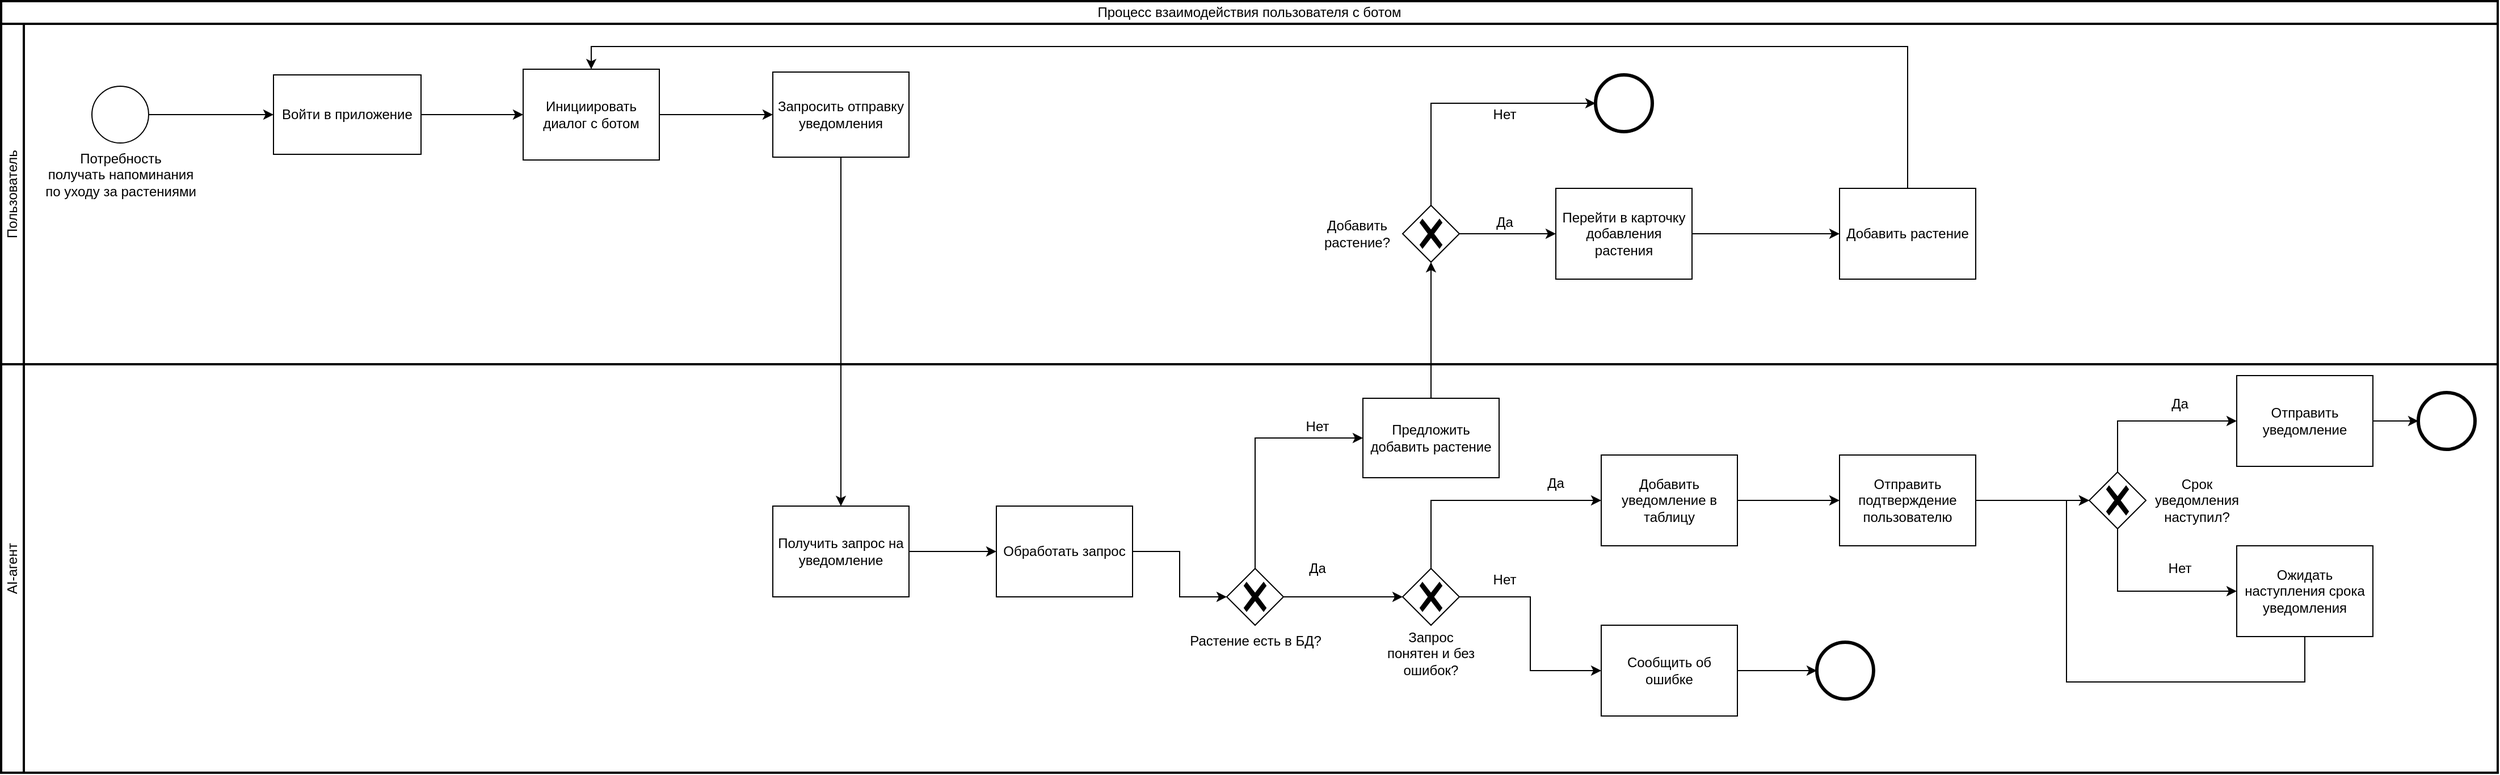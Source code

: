 <mxfile version="28.0.7">
  <diagram name="Страница — 1" id="NA3BVg85IGSfQwxQjvxF">
    <mxGraphModel dx="2722" dy="2127" grid="1" gridSize="10" guides="1" tooltips="1" connect="1" arrows="1" fold="1" page="1" pageScale="1" pageWidth="827" pageHeight="1169" math="0" shadow="0">
      <root>
        <mxCell id="0" />
        <mxCell id="1" parent="0" />
        <mxCell id="JyCHwe7BsAMhI3vTmwrP-1" value="Процесс взаимодействия пользователя с ботом" style="swimlane;html=1;startSize=20;fontStyle=0;collapsible=0;horizontal=1;swimlaneLine=1;strokeWidth=2;swimlaneFillColor=#ffffff;whiteSpace=wrap;" vertex="1" parent="1">
          <mxGeometry x="-50" y="-30" width="2200" height="680" as="geometry" />
        </mxCell>
        <mxCell id="JyCHwe7BsAMhI3vTmwrP-2" value="AI-агент" style="swimlane;html=1;startSize=20;fontStyle=0;collapsible=0;horizontal=0;swimlaneLine=1;swimlaneFillColor=#ffffff;strokeWidth=2;whiteSpace=wrap;" vertex="1" parent="JyCHwe7BsAMhI3vTmwrP-1">
          <mxGeometry y="320" width="2200" height="360" as="geometry" />
        </mxCell>
        <mxCell id="JyCHwe7BsAMhI3vTmwrP-3" value="Получить запрос на уведомление" style="points=[[0.25,0,0],[0.5,0,0],[0.75,0,0],[1,0.25,0],[1,0.5,0],[1,0.75,0],[0.75,1,0],[0.5,1,0],[0.25,1,0],[0,0.75,0],[0,0.5,0],[0,0.25,0]];shape=mxgraph.bpmn.task2;whiteSpace=wrap;rectStyle=rounded;size=10;html=1;container=1;expand=0;collapsible=0;taskMarker=abstract;" vertex="1" parent="JyCHwe7BsAMhI3vTmwrP-2">
          <mxGeometry x="680" y="125" width="120" height="80" as="geometry" />
        </mxCell>
        <mxCell id="JyCHwe7BsAMhI3vTmwrP-4" value="Обработать запрос" style="points=[[0.25,0,0],[0.5,0,0],[0.75,0,0],[1,0.25,0],[1,0.5,0],[1,0.75,0],[0.75,1,0],[0.5,1,0],[0.25,1,0],[0,0.75,0],[0,0.5,0],[0,0.25,0]];shape=mxgraph.bpmn.task2;whiteSpace=wrap;rectStyle=rounded;size=10;html=1;container=1;expand=0;collapsible=0;taskMarker=abstract;" vertex="1" parent="JyCHwe7BsAMhI3vTmwrP-2">
          <mxGeometry x="877" y="125" width="120" height="80" as="geometry" />
        </mxCell>
        <mxCell id="JyCHwe7BsAMhI3vTmwrP-5" style="edgeStyle=orthogonalEdgeStyle;rounded=0;orthogonalLoop=1;jettySize=auto;html=1;entryX=0;entryY=0.5;entryDx=0;entryDy=0;entryPerimeter=0;" edge="1" parent="JyCHwe7BsAMhI3vTmwrP-2" source="JyCHwe7BsAMhI3vTmwrP-3" target="JyCHwe7BsAMhI3vTmwrP-4">
          <mxGeometry relative="1" as="geometry" />
        </mxCell>
        <mxCell id="JyCHwe7BsAMhI3vTmwrP-6" style="edgeStyle=orthogonalEdgeStyle;rounded=0;orthogonalLoop=1;jettySize=auto;html=1;entryX=0;entryY=0.5;entryDx=0;entryDy=0;entryPerimeter=0;" edge="1" parent="JyCHwe7BsAMhI3vTmwrP-2" source="JyCHwe7BsAMhI3vTmwrP-4" target="JyCHwe7BsAMhI3vTmwrP-8">
          <mxGeometry relative="1" as="geometry">
            <mxPoint x="1090" y="110" as="targetPoint" />
          </mxGeometry>
        </mxCell>
        <mxCell id="JyCHwe7BsAMhI3vTmwrP-7" style="edgeStyle=orthogonalEdgeStyle;rounded=0;orthogonalLoop=1;jettySize=auto;html=1;entryX=0;entryY=0.5;entryDx=0;entryDy=0;entryPerimeter=0;" edge="1" parent="JyCHwe7BsAMhI3vTmwrP-2" source="JyCHwe7BsAMhI3vTmwrP-8" target="JyCHwe7BsAMhI3vTmwrP-14">
          <mxGeometry relative="1" as="geometry">
            <mxPoint x="1230.5" y="160" as="targetPoint" />
          </mxGeometry>
        </mxCell>
        <mxCell id="JyCHwe7BsAMhI3vTmwrP-8" value="Растение есть в БД?" style="points=[[0.25,0.25,0],[0.5,0,0],[0.75,0.25,0],[1,0.5,0],[0.75,0.75,0],[0.5,1,0],[0.25,0.75,0],[0,0.5,0]];shape=mxgraph.bpmn.gateway2;html=1;verticalLabelPosition=bottom;labelBackgroundColor=#ffffff;verticalAlign=top;align=center;perimeter=rhombusPerimeter;outlineConnect=0;outline=none;symbol=none;gwType=exclusive;" vertex="1" parent="JyCHwe7BsAMhI3vTmwrP-2">
          <mxGeometry x="1080" y="180" width="50" height="50" as="geometry" />
        </mxCell>
        <mxCell id="JyCHwe7BsAMhI3vTmwrP-9" value="Предложить добавить растение" style="points=[[0.25,0,0],[0.5,0,0],[0.75,0,0],[1,0.25,0],[1,0.5,0],[1,0.75,0],[0.75,1,0],[0.5,1,0],[0.25,1,0],[0,0.75,0],[0,0.5,0],[0,0.25,0]];shape=mxgraph.bpmn.task2;whiteSpace=wrap;rectStyle=rounded;size=10;html=1;container=1;expand=0;collapsible=0;taskMarker=abstract;" vertex="1" parent="JyCHwe7BsAMhI3vTmwrP-2">
          <mxGeometry x="1200" y="30" width="120" height="70" as="geometry" />
        </mxCell>
        <mxCell id="JyCHwe7BsAMhI3vTmwrP-10" style="edgeStyle=orthogonalEdgeStyle;rounded=0;orthogonalLoop=1;jettySize=auto;html=1;exitX=0.5;exitY=0;exitDx=0;exitDy=0;exitPerimeter=0;entryX=0;entryY=0.5;entryDx=0;entryDy=0;entryPerimeter=0;" edge="1" parent="JyCHwe7BsAMhI3vTmwrP-2" source="JyCHwe7BsAMhI3vTmwrP-8" target="JyCHwe7BsAMhI3vTmwrP-9">
          <mxGeometry relative="1" as="geometry" />
        </mxCell>
        <mxCell id="JyCHwe7BsAMhI3vTmwrP-11" value="Нет" style="text;html=1;strokeColor=none;fillColor=none;align=center;verticalAlign=middle;whiteSpace=wrap;rounded=0;" vertex="1" parent="JyCHwe7BsAMhI3vTmwrP-2">
          <mxGeometry x="1120" y="40" width="80" height="30" as="geometry" />
        </mxCell>
        <mxCell id="JyCHwe7BsAMhI3vTmwrP-12" value="Да" style="text;html=1;strokeColor=none;fillColor=none;align=center;verticalAlign=middle;whiteSpace=wrap;rounded=0;" vertex="1" parent="JyCHwe7BsAMhI3vTmwrP-2">
          <mxGeometry x="1120" y="165" width="80" height="30" as="geometry" />
        </mxCell>
        <mxCell id="JyCHwe7BsAMhI3vTmwrP-13" style="edgeStyle=orthogonalEdgeStyle;rounded=0;orthogonalLoop=1;jettySize=auto;html=1;" edge="1" parent="JyCHwe7BsAMhI3vTmwrP-2" source="JyCHwe7BsAMhI3vTmwrP-14" target="JyCHwe7BsAMhI3vTmwrP-19">
          <mxGeometry relative="1" as="geometry" />
        </mxCell>
        <mxCell id="JyCHwe7BsAMhI3vTmwrP-14" value="" style="points=[[0.25,0.25,0],[0.5,0,0],[0.75,0.25,0],[1,0.5,0],[0.75,0.75,0],[0.5,1,0],[0.25,0.75,0],[0,0.5,0]];shape=mxgraph.bpmn.gateway2;html=1;verticalLabelPosition=bottom;labelBackgroundColor=#ffffff;verticalAlign=top;align=center;perimeter=rhombusPerimeter;outlineConnect=0;outline=none;symbol=none;gwType=exclusive;" vertex="1" parent="JyCHwe7BsAMhI3vTmwrP-2">
          <mxGeometry x="1235" y="180" width="50" height="50" as="geometry" />
        </mxCell>
        <mxCell id="JyCHwe7BsAMhI3vTmwrP-15" value="Запрос понятен и без ошибок?" style="text;html=1;strokeColor=none;fillColor=none;align=center;verticalAlign=middle;whiteSpace=wrap;rounded=0;" vertex="1" parent="JyCHwe7BsAMhI3vTmwrP-2">
          <mxGeometry x="1220" y="240" width="80" height="30" as="geometry" />
        </mxCell>
        <mxCell id="JyCHwe7BsAMhI3vTmwrP-16" value="Добавить уведомление в таблицу" style="points=[[0.25,0,0],[0.5,0,0],[0.75,0,0],[1,0.25,0],[1,0.5,0],[1,0.75,0],[0.75,1,0],[0.5,1,0],[0.25,1,0],[0,0.75,0],[0,0.5,0],[0,0.25,0]];shape=mxgraph.bpmn.task2;whiteSpace=wrap;rectStyle=rounded;size=10;html=1;container=1;expand=0;collapsible=0;taskMarker=abstract;" vertex="1" parent="JyCHwe7BsAMhI3vTmwrP-2">
          <mxGeometry x="1410" y="80" width="120" height="80" as="geometry" />
        </mxCell>
        <mxCell id="JyCHwe7BsAMhI3vTmwrP-17" style="edgeStyle=orthogonalEdgeStyle;rounded=0;orthogonalLoop=1;jettySize=auto;html=1;entryX=0;entryY=0.5;entryDx=0;entryDy=0;entryPerimeter=0;exitX=0.5;exitY=0;exitDx=0;exitDy=0;exitPerimeter=0;" edge="1" parent="JyCHwe7BsAMhI3vTmwrP-2" source="JyCHwe7BsAMhI3vTmwrP-14" target="JyCHwe7BsAMhI3vTmwrP-16">
          <mxGeometry relative="1" as="geometry" />
        </mxCell>
        <mxCell id="JyCHwe7BsAMhI3vTmwrP-18" value="Да" style="text;html=1;strokeColor=none;fillColor=none;align=center;verticalAlign=middle;whiteSpace=wrap;rounded=0;" vertex="1" parent="JyCHwe7BsAMhI3vTmwrP-2">
          <mxGeometry x="1330" y="90" width="80" height="30" as="geometry" />
        </mxCell>
        <mxCell id="JyCHwe7BsAMhI3vTmwrP-19" value="Сообщить об ошибке" style="points=[[0.25,0,0],[0.5,0,0],[0.75,0,0],[1,0.25,0],[1,0.5,0],[1,0.75,0],[0.75,1,0],[0.5,1,0],[0.25,1,0],[0,0.75,0],[0,0.5,0],[0,0.25,0]];shape=mxgraph.bpmn.task2;whiteSpace=wrap;rectStyle=rounded;size=10;html=1;container=1;expand=0;collapsible=0;taskMarker=abstract;" vertex="1" parent="JyCHwe7BsAMhI3vTmwrP-2">
          <mxGeometry x="1410" y="230" width="120" height="80" as="geometry" />
        </mxCell>
        <mxCell id="JyCHwe7BsAMhI3vTmwrP-20" value="Нет" style="text;html=1;strokeColor=none;fillColor=none;align=center;verticalAlign=middle;whiteSpace=wrap;rounded=0;" vertex="1" parent="JyCHwe7BsAMhI3vTmwrP-2">
          <mxGeometry x="1285" y="175" width="80" height="30" as="geometry" />
        </mxCell>
        <mxCell id="JyCHwe7BsAMhI3vTmwrP-21" value="Отправить подтверждение пользователю" style="points=[[0.25,0,0],[0.5,0,0],[0.75,0,0],[1,0.25,0],[1,0.5,0],[1,0.75,0],[0.75,1,0],[0.5,1,0],[0.25,1,0],[0,0.75,0],[0,0.5,0],[0,0.25,0]];shape=mxgraph.bpmn.task2;whiteSpace=wrap;rectStyle=rounded;size=10;html=1;container=1;expand=0;collapsible=0;taskMarker=abstract;" vertex="1" parent="JyCHwe7BsAMhI3vTmwrP-2">
          <mxGeometry x="1620" y="80" width="120" height="80" as="geometry" />
        </mxCell>
        <mxCell id="JyCHwe7BsAMhI3vTmwrP-22" style="edgeStyle=orthogonalEdgeStyle;rounded=0;orthogonalLoop=1;jettySize=auto;html=1;entryX=0;entryY=0.5;entryDx=0;entryDy=0;entryPerimeter=0;" edge="1" parent="JyCHwe7BsAMhI3vTmwrP-2" source="JyCHwe7BsAMhI3vTmwrP-16" target="JyCHwe7BsAMhI3vTmwrP-21">
          <mxGeometry relative="1" as="geometry" />
        </mxCell>
        <mxCell id="JyCHwe7BsAMhI3vTmwrP-23" value="" style="points=[[0.145,0.145,0],[0.5,0,0],[0.855,0.145,0],[1,0.5,0],[0.855,0.855,0],[0.5,1,0],[0.145,0.855,0],[0,0.5,0]];shape=mxgraph.bpmn.event;html=1;verticalLabelPosition=bottom;labelBackgroundColor=#ffffff;verticalAlign=top;align=center;perimeter=ellipsePerimeter;outlineConnect=0;aspect=fixed;outline=end;symbol=terminate2;" vertex="1" parent="JyCHwe7BsAMhI3vTmwrP-2">
          <mxGeometry x="2130" y="25" width="50" height="50" as="geometry" />
        </mxCell>
        <mxCell id="JyCHwe7BsAMhI3vTmwrP-24" style="edgeStyle=orthogonalEdgeStyle;rounded=0;orthogonalLoop=1;jettySize=auto;html=1;" edge="1" parent="JyCHwe7BsAMhI3vTmwrP-2" source="JyCHwe7BsAMhI3vTmwrP-21">
          <mxGeometry relative="1" as="geometry">
            <mxPoint x="1840" y="120" as="targetPoint" />
          </mxGeometry>
        </mxCell>
        <mxCell id="JyCHwe7BsAMhI3vTmwrP-25" value="" style="points=[[0.145,0.145,0],[0.5,0,0],[0.855,0.145,0],[1,0.5,0],[0.855,0.855,0],[0.5,1,0],[0.145,0.855,0],[0,0.5,0]];shape=mxgraph.bpmn.event;html=1;verticalLabelPosition=bottom;labelBackgroundColor=#ffffff;verticalAlign=top;align=center;perimeter=ellipsePerimeter;outlineConnect=0;aspect=fixed;outline=end;symbol=terminate2;" vertex="1" parent="JyCHwe7BsAMhI3vTmwrP-2">
          <mxGeometry x="1600" y="245" width="50" height="50" as="geometry" />
        </mxCell>
        <mxCell id="JyCHwe7BsAMhI3vTmwrP-26" style="edgeStyle=orthogonalEdgeStyle;rounded=0;orthogonalLoop=1;jettySize=auto;html=1;entryX=0;entryY=0.5;entryDx=0;entryDy=0;entryPerimeter=0;" edge="1" parent="JyCHwe7BsAMhI3vTmwrP-2" source="JyCHwe7BsAMhI3vTmwrP-19" target="JyCHwe7BsAMhI3vTmwrP-25">
          <mxGeometry relative="1" as="geometry" />
        </mxCell>
        <mxCell id="JyCHwe7BsAMhI3vTmwrP-50" value="" style="points=[[0.25,0.25,0],[0.5,0,0],[0.75,0.25,0],[1,0.5,0],[0.75,0.75,0],[0.5,1,0],[0.25,0.75,0],[0,0.5,0]];shape=mxgraph.bpmn.gateway2;html=1;verticalLabelPosition=bottom;labelBackgroundColor=#ffffff;verticalAlign=top;align=center;perimeter=rhombusPerimeter;outlineConnect=0;outline=none;symbol=none;gwType=exclusive;" vertex="1" parent="JyCHwe7BsAMhI3vTmwrP-2">
          <mxGeometry x="1840" y="95" width="50" height="50" as="geometry" />
        </mxCell>
        <mxCell id="JyCHwe7BsAMhI3vTmwrP-58" style="edgeStyle=orthogonalEdgeStyle;rounded=0;orthogonalLoop=1;jettySize=auto;html=1;" edge="1" parent="JyCHwe7BsAMhI3vTmwrP-2" source="JyCHwe7BsAMhI3vTmwrP-51" target="JyCHwe7BsAMhI3vTmwrP-23">
          <mxGeometry relative="1" as="geometry" />
        </mxCell>
        <mxCell id="JyCHwe7BsAMhI3vTmwrP-51" value="Отправить уведомление" style="points=[[0.25,0,0],[0.5,0,0],[0.75,0,0],[1,0.25,0],[1,0.5,0],[1,0.75,0],[0.75,1,0],[0.5,1,0],[0.25,1,0],[0,0.75,0],[0,0.5,0],[0,0.25,0]];shape=mxgraph.bpmn.task2;whiteSpace=wrap;rectStyle=rounded;size=10;html=1;container=1;expand=0;collapsible=0;taskMarker=abstract;" vertex="1" parent="JyCHwe7BsAMhI3vTmwrP-2">
          <mxGeometry x="1970" y="10" width="120" height="80" as="geometry" />
        </mxCell>
        <mxCell id="JyCHwe7BsAMhI3vTmwrP-52" style="edgeStyle=orthogonalEdgeStyle;rounded=0;orthogonalLoop=1;jettySize=auto;html=1;entryX=0;entryY=0.5;entryDx=0;entryDy=0;entryPerimeter=0;exitX=0.5;exitY=0;exitDx=0;exitDy=0;exitPerimeter=0;" edge="1" parent="JyCHwe7BsAMhI3vTmwrP-2" source="JyCHwe7BsAMhI3vTmwrP-50" target="JyCHwe7BsAMhI3vTmwrP-51">
          <mxGeometry relative="1" as="geometry" />
        </mxCell>
        <mxCell id="JyCHwe7BsAMhI3vTmwrP-53" value="Ожидать наступления срока уведомления" style="points=[[0.25,0,0],[0.5,0,0],[0.75,0,0],[1,0.25,0],[1,0.5,0],[1,0.75,0],[0.75,1,0],[0.5,1,0],[0.25,1,0],[0,0.75,0],[0,0.5,0],[0,0.25,0]];shape=mxgraph.bpmn.task2;whiteSpace=wrap;rectStyle=rounded;size=10;html=1;container=1;expand=0;collapsible=0;taskMarker=abstract;" vertex="1" parent="JyCHwe7BsAMhI3vTmwrP-2">
          <mxGeometry x="1970" y="160" width="120" height="80" as="geometry" />
        </mxCell>
        <mxCell id="JyCHwe7BsAMhI3vTmwrP-54" style="edgeStyle=orthogonalEdgeStyle;rounded=0;orthogonalLoop=1;jettySize=auto;html=1;entryX=0;entryY=0.5;entryDx=0;entryDy=0;entryPerimeter=0;exitX=0.5;exitY=1;exitDx=0;exitDy=0;exitPerimeter=0;" edge="1" parent="JyCHwe7BsAMhI3vTmwrP-2" source="JyCHwe7BsAMhI3vTmwrP-50" target="JyCHwe7BsAMhI3vTmwrP-53">
          <mxGeometry relative="1" as="geometry" />
        </mxCell>
        <mxCell id="JyCHwe7BsAMhI3vTmwrP-55" value="Срок уведомления наступил?" style="text;html=1;strokeColor=none;fillColor=none;align=center;verticalAlign=middle;whiteSpace=wrap;rounded=0;" vertex="1" parent="JyCHwe7BsAMhI3vTmwrP-2">
          <mxGeometry x="1890" y="105" width="90" height="30" as="geometry" />
        </mxCell>
        <mxCell id="JyCHwe7BsAMhI3vTmwrP-56" value="Да" style="text;html=1;strokeColor=none;fillColor=none;align=center;verticalAlign=middle;whiteSpace=wrap;rounded=0;" vertex="1" parent="JyCHwe7BsAMhI3vTmwrP-2">
          <mxGeometry x="1880" y="20" width="80" height="30" as="geometry" />
        </mxCell>
        <mxCell id="JyCHwe7BsAMhI3vTmwrP-59" value="Нет" style="text;html=1;strokeColor=none;fillColor=none;align=center;verticalAlign=middle;whiteSpace=wrap;rounded=0;" vertex="1" parent="JyCHwe7BsAMhI3vTmwrP-2">
          <mxGeometry x="1880" y="165" width="80" height="30" as="geometry" />
        </mxCell>
        <mxCell id="JyCHwe7BsAMhI3vTmwrP-60" style="edgeStyle=orthogonalEdgeStyle;rounded=0;orthogonalLoop=1;jettySize=auto;html=1;entryX=0;entryY=0.5;entryDx=0;entryDy=0;entryPerimeter=0;exitX=0.5;exitY=1;exitDx=0;exitDy=0;exitPerimeter=0;" edge="1" parent="JyCHwe7BsAMhI3vTmwrP-2" source="JyCHwe7BsAMhI3vTmwrP-53" target="JyCHwe7BsAMhI3vTmwrP-50">
          <mxGeometry relative="1" as="geometry">
            <Array as="points">
              <mxPoint x="2030" y="280" />
              <mxPoint x="1820" y="280" />
              <mxPoint x="1820" y="120" />
            </Array>
          </mxGeometry>
        </mxCell>
        <mxCell id="JyCHwe7BsAMhI3vTmwrP-27" value="Пользователь" style="swimlane;html=1;startSize=20;fontStyle=0;collapsible=0;horizontal=0;swimlaneLine=1;swimlaneFillColor=#ffffff;strokeWidth=2;whiteSpace=wrap;" vertex="1" parent="JyCHwe7BsAMhI3vTmwrP-1">
          <mxGeometry y="20" width="2200" height="300" as="geometry" />
        </mxCell>
        <mxCell id="JyCHwe7BsAMhI3vTmwrP-28" style="edgeStyle=orthogonalEdgeStyle;rounded=0;orthogonalLoop=1;jettySize=auto;html=1;" edge="1" parent="JyCHwe7BsAMhI3vTmwrP-27" source="JyCHwe7BsAMhI3vTmwrP-29" target="JyCHwe7BsAMhI3vTmwrP-30">
          <mxGeometry relative="1" as="geometry" />
        </mxCell>
        <mxCell id="JyCHwe7BsAMhI3vTmwrP-29" value="Потребность&lt;div&gt;получать напоминания&lt;/div&gt;&lt;div&gt;по уходу за растениями&lt;/div&gt;" style="points=[[0.145,0.145,0],[0.5,0,0],[0.855,0.145,0],[1,0.5,0],[0.855,0.855,0],[0.5,1,0],[0.145,0.855,0],[0,0.5,0]];shape=mxgraph.bpmn.event;html=1;verticalLabelPosition=bottom;labelBackgroundColor=#ffffff;verticalAlign=top;align=center;perimeter=ellipsePerimeter;outlineConnect=0;aspect=fixed;outline=standard;symbol=general;" vertex="1" parent="JyCHwe7BsAMhI3vTmwrP-27">
          <mxGeometry x="80" y="55" width="50" height="50" as="geometry" />
        </mxCell>
        <mxCell id="JyCHwe7BsAMhI3vTmwrP-30" value="Войти в приложение" style="points=[[0.25,0,0],[0.5,0,0],[0.75,0,0],[1,0.25,0],[1,0.5,0],[1,0.75,0],[0.75,1,0],[0.5,1,0],[0.25,1,0],[0,0.75,0],[0,0.5,0],[0,0.25,0]];shape=mxgraph.bpmn.task2;whiteSpace=wrap;rectStyle=rounded;size=10;html=1;container=1;expand=0;collapsible=0;taskMarker=abstract;" vertex="1" parent="JyCHwe7BsAMhI3vTmwrP-27">
          <mxGeometry x="240" y="45" width="130" height="70" as="geometry" />
        </mxCell>
        <mxCell id="JyCHwe7BsAMhI3vTmwrP-31" value="Инициировать диалог с ботом" style="points=[[0.25,0,0],[0.5,0,0],[0.75,0,0],[1,0.25,0],[1,0.5,0],[1,0.75,0],[0.75,1,0],[0.5,1,0],[0.25,1,0],[0,0.75,0],[0,0.5,0],[0,0.25,0]];shape=mxgraph.bpmn.task2;whiteSpace=wrap;rectStyle=rounded;size=10;html=1;container=1;expand=0;collapsible=0;taskMarker=abstract;" vertex="1" parent="JyCHwe7BsAMhI3vTmwrP-27">
          <mxGeometry x="460" y="40" width="120" height="80" as="geometry" />
        </mxCell>
        <mxCell id="JyCHwe7BsAMhI3vTmwrP-32" style="edgeStyle=orthogonalEdgeStyle;rounded=0;orthogonalLoop=1;jettySize=auto;html=1;entryX=0;entryY=0.5;entryDx=0;entryDy=0;entryPerimeter=0;" edge="1" parent="JyCHwe7BsAMhI3vTmwrP-27" source="JyCHwe7BsAMhI3vTmwrP-30" target="JyCHwe7BsAMhI3vTmwrP-31">
          <mxGeometry relative="1" as="geometry" />
        </mxCell>
        <mxCell id="JyCHwe7BsAMhI3vTmwrP-33" value="Запросить отправку уведомления" style="points=[[0.25,0,0],[0.5,0,0],[0.75,0,0],[1,0.25,0],[1,0.5,0],[1,0.75,0],[0.75,1,0],[0.5,1,0],[0.25,1,0],[0,0.75,0],[0,0.5,0],[0,0.25,0]];shape=mxgraph.bpmn.task2;whiteSpace=wrap;rectStyle=rounded;size=10;html=1;container=1;expand=0;collapsible=0;taskMarker=abstract;" vertex="1" parent="JyCHwe7BsAMhI3vTmwrP-27">
          <mxGeometry x="680" y="42.5" width="120" height="75" as="geometry" />
        </mxCell>
        <mxCell id="JyCHwe7BsAMhI3vTmwrP-34" style="edgeStyle=orthogonalEdgeStyle;rounded=0;orthogonalLoop=1;jettySize=auto;html=1;entryX=0;entryY=0.5;entryDx=0;entryDy=0;entryPerimeter=0;" edge="1" parent="JyCHwe7BsAMhI3vTmwrP-27" source="JyCHwe7BsAMhI3vTmwrP-31" target="JyCHwe7BsAMhI3vTmwrP-33">
          <mxGeometry relative="1" as="geometry" />
        </mxCell>
        <mxCell id="JyCHwe7BsAMhI3vTmwrP-35" style="edgeStyle=orthogonalEdgeStyle;rounded=0;orthogonalLoop=1;jettySize=auto;html=1;" edge="1" parent="JyCHwe7BsAMhI3vTmwrP-27" source="JyCHwe7BsAMhI3vTmwrP-36" target="JyCHwe7BsAMhI3vTmwrP-42">
          <mxGeometry relative="1" as="geometry" />
        </mxCell>
        <mxCell id="JyCHwe7BsAMhI3vTmwrP-36" value="" style="points=[[0.25,0.25,0],[0.5,0,0],[0.75,0.25,0],[1,0.5,0],[0.75,0.75,0],[0.5,1,0],[0.25,0.75,0],[0,0.5,0]];shape=mxgraph.bpmn.gateway2;html=1;verticalLabelPosition=bottom;labelBackgroundColor=#ffffff;verticalAlign=top;align=center;perimeter=rhombusPerimeter;outlineConnect=0;outline=none;symbol=none;gwType=exclusive;" vertex="1" parent="JyCHwe7BsAMhI3vTmwrP-27">
          <mxGeometry x="1235" y="160" width="50" height="50" as="geometry" />
        </mxCell>
        <mxCell id="JyCHwe7BsAMhI3vTmwrP-37" value="Добавить растение?" style="text;html=1;strokeColor=none;fillColor=none;align=center;verticalAlign=middle;whiteSpace=wrap;rounded=0;" vertex="1" parent="JyCHwe7BsAMhI3vTmwrP-27">
          <mxGeometry x="1155" y="170" width="80" height="30" as="geometry" />
        </mxCell>
        <mxCell id="JyCHwe7BsAMhI3vTmwrP-38" value="" style="points=[[0.145,0.145,0],[0.5,0,0],[0.855,0.145,0],[1,0.5,0],[0.855,0.855,0],[0.5,1,0],[0.145,0.855,0],[0,0.5,0]];shape=mxgraph.bpmn.event;html=1;verticalLabelPosition=bottom;labelBackgroundColor=#ffffff;verticalAlign=top;align=center;perimeter=ellipsePerimeter;outlineConnect=0;aspect=fixed;outline=end;symbol=terminate2;" vertex="1" parent="JyCHwe7BsAMhI3vTmwrP-27">
          <mxGeometry x="1405" y="45" width="50" height="50" as="geometry" />
        </mxCell>
        <mxCell id="JyCHwe7BsAMhI3vTmwrP-39" style="edgeStyle=orthogonalEdgeStyle;rounded=0;orthogonalLoop=1;jettySize=auto;html=1;entryX=0;entryY=0.5;entryDx=0;entryDy=0;entryPerimeter=0;exitX=0.5;exitY=0;exitDx=0;exitDy=0;exitPerimeter=0;" edge="1" parent="JyCHwe7BsAMhI3vTmwrP-27" source="JyCHwe7BsAMhI3vTmwrP-36" target="JyCHwe7BsAMhI3vTmwrP-38">
          <mxGeometry relative="1" as="geometry" />
        </mxCell>
        <mxCell id="JyCHwe7BsAMhI3vTmwrP-40" value="Нет" style="text;html=1;strokeColor=none;fillColor=none;align=center;verticalAlign=middle;whiteSpace=wrap;rounded=0;" vertex="1" parent="JyCHwe7BsAMhI3vTmwrP-27">
          <mxGeometry x="1285" y="65" width="80" height="30" as="geometry" />
        </mxCell>
        <mxCell id="JyCHwe7BsAMhI3vTmwrP-41" style="edgeStyle=orthogonalEdgeStyle;rounded=0;orthogonalLoop=1;jettySize=auto;html=1;entryX=0;entryY=0.5;entryDx=0;entryDy=0;entryPerimeter=0;" edge="1" parent="JyCHwe7BsAMhI3vTmwrP-27" source="JyCHwe7BsAMhI3vTmwrP-42" target="JyCHwe7BsAMhI3vTmwrP-48">
          <mxGeometry relative="1" as="geometry">
            <mxPoint x="1580" y="280" as="targetPoint" />
          </mxGeometry>
        </mxCell>
        <mxCell id="JyCHwe7BsAMhI3vTmwrP-42" value="Перейти в карточку добавления растения" style="points=[[0.25,0,0],[0.5,0,0],[0.75,0,0],[1,0.25,0],[1,0.5,0],[1,0.75,0],[0.75,1,0],[0.5,1,0],[0.25,1,0],[0,0.75,0],[0,0.5,0],[0,0.25,0]];shape=mxgraph.bpmn.task2;whiteSpace=wrap;rectStyle=rounded;size=10;html=1;container=1;expand=0;collapsible=0;taskMarker=abstract;" vertex="1" parent="JyCHwe7BsAMhI3vTmwrP-27">
          <mxGeometry x="1370" y="145" width="120" height="80" as="geometry" />
        </mxCell>
        <mxCell id="JyCHwe7BsAMhI3vTmwrP-43" value="Да" style="text;html=1;strokeColor=none;fillColor=none;align=center;verticalAlign=middle;whiteSpace=wrap;rounded=0;" vertex="1" parent="JyCHwe7BsAMhI3vTmwrP-27">
          <mxGeometry x="1285" y="160" width="80" height="30" as="geometry" />
        </mxCell>
        <mxCell id="JyCHwe7BsAMhI3vTmwrP-48" value="Добавить растение" style="points=[[0.25,0,0],[0.5,0,0],[0.75,0,0],[1,0.25,0],[1,0.5,0],[1,0.75,0],[0.75,1,0],[0.5,1,0],[0.25,1,0],[0,0.75,0],[0,0.5,0],[0,0.25,0]];shape=mxgraph.bpmn.task2;whiteSpace=wrap;rectStyle=rounded;size=10;html=1;container=1;expand=0;collapsible=0;taskMarker=abstract;" vertex="1" parent="JyCHwe7BsAMhI3vTmwrP-27">
          <mxGeometry x="1620" y="145" width="120" height="80" as="geometry" />
        </mxCell>
        <mxCell id="JyCHwe7BsAMhI3vTmwrP-49" style="edgeStyle=orthogonalEdgeStyle;rounded=0;orthogonalLoop=1;jettySize=auto;html=1;entryX=0.5;entryY=0;entryDx=0;entryDy=0;entryPerimeter=0;" edge="1" parent="JyCHwe7BsAMhI3vTmwrP-27" source="JyCHwe7BsAMhI3vTmwrP-48" target="JyCHwe7BsAMhI3vTmwrP-31">
          <mxGeometry relative="1" as="geometry">
            <Array as="points">
              <mxPoint x="1680" y="20" />
              <mxPoint x="520" y="20" />
            </Array>
          </mxGeometry>
        </mxCell>
        <mxCell id="JyCHwe7BsAMhI3vTmwrP-45" style="edgeStyle=orthogonalEdgeStyle;rounded=0;orthogonalLoop=1;jettySize=auto;html=1;" edge="1" parent="JyCHwe7BsAMhI3vTmwrP-1" source="JyCHwe7BsAMhI3vTmwrP-33" target="JyCHwe7BsAMhI3vTmwrP-3">
          <mxGeometry relative="1" as="geometry" />
        </mxCell>
        <mxCell id="JyCHwe7BsAMhI3vTmwrP-46" style="edgeStyle=orthogonalEdgeStyle;rounded=0;orthogonalLoop=1;jettySize=auto;html=1;" edge="1" parent="JyCHwe7BsAMhI3vTmwrP-1" source="JyCHwe7BsAMhI3vTmwrP-9" target="JyCHwe7BsAMhI3vTmwrP-36">
          <mxGeometry relative="1" as="geometry" />
        </mxCell>
      </root>
    </mxGraphModel>
  </diagram>
</mxfile>

